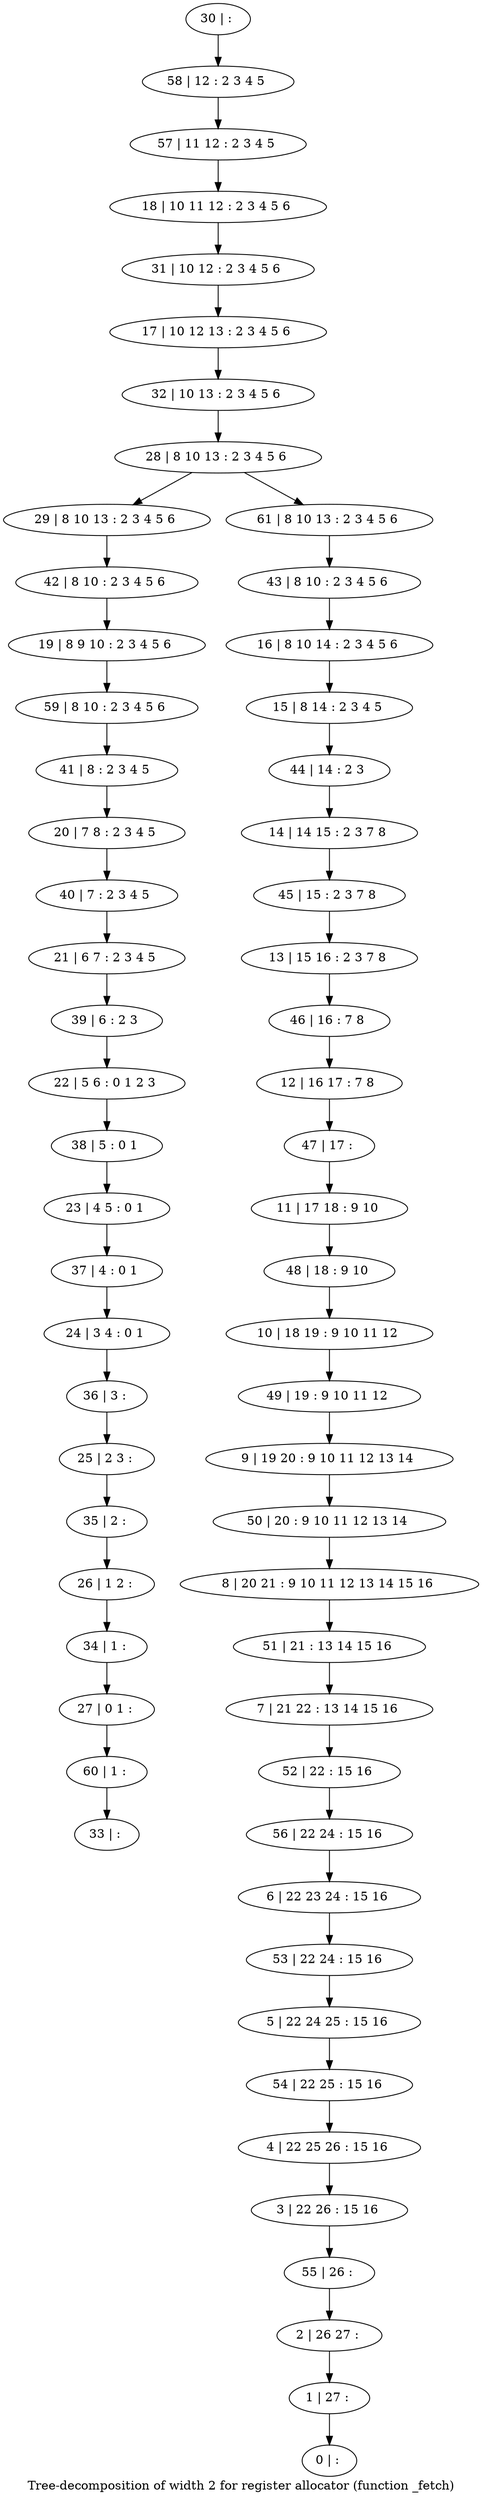 digraph G {
graph [label="Tree-decomposition of width 2 for register allocator (function _fetch)"]
0[label="0 | : "];
1[label="1 | 27 : "];
2[label="2 | 26 27 : "];
3[label="3 | 22 26 : 15 16 "];
4[label="4 | 22 25 26 : 15 16 "];
5[label="5 | 22 24 25 : 15 16 "];
6[label="6 | 22 23 24 : 15 16 "];
7[label="7 | 21 22 : 13 14 15 16 "];
8[label="8 | 20 21 : 9 10 11 12 13 14 15 16 "];
9[label="9 | 19 20 : 9 10 11 12 13 14 "];
10[label="10 | 18 19 : 9 10 11 12 "];
11[label="11 | 17 18 : 9 10 "];
12[label="12 | 16 17 : 7 8 "];
13[label="13 | 15 16 : 2 3 7 8 "];
14[label="14 | 14 15 : 2 3 7 8 "];
15[label="15 | 8 14 : 2 3 4 5 "];
16[label="16 | 8 10 14 : 2 3 4 5 6 "];
17[label="17 | 10 12 13 : 2 3 4 5 6 "];
18[label="18 | 10 11 12 : 2 3 4 5 6 "];
19[label="19 | 8 9 10 : 2 3 4 5 6 "];
20[label="20 | 7 8 : 2 3 4 5 "];
21[label="21 | 6 7 : 2 3 4 5 "];
22[label="22 | 5 6 : 0 1 2 3 "];
23[label="23 | 4 5 : 0 1 "];
24[label="24 | 3 4 : 0 1 "];
25[label="25 | 2 3 : "];
26[label="26 | 1 2 : "];
27[label="27 | 0 1 : "];
28[label="28 | 8 10 13 : 2 3 4 5 6 "];
29[label="29 | 8 10 13 : 2 3 4 5 6 "];
30[label="30 | : "];
31[label="31 | 10 12 : 2 3 4 5 6 "];
32[label="32 | 10 13 : 2 3 4 5 6 "];
33[label="33 | : "];
34[label="34 | 1 : "];
35[label="35 | 2 : "];
36[label="36 | 3 : "];
37[label="37 | 4 : 0 1 "];
38[label="38 | 5 : 0 1 "];
39[label="39 | 6 : 2 3 "];
40[label="40 | 7 : 2 3 4 5 "];
41[label="41 | 8 : 2 3 4 5 "];
42[label="42 | 8 10 : 2 3 4 5 6 "];
43[label="43 | 8 10 : 2 3 4 5 6 "];
44[label="44 | 14 : 2 3 "];
45[label="45 | 15 : 2 3 7 8 "];
46[label="46 | 16 : 7 8 "];
47[label="47 | 17 : "];
48[label="48 | 18 : 9 10 "];
49[label="49 | 19 : 9 10 11 12 "];
50[label="50 | 20 : 9 10 11 12 13 14 "];
51[label="51 | 21 : 13 14 15 16 "];
52[label="52 | 22 : 15 16 "];
53[label="53 | 22 24 : 15 16 "];
54[label="54 | 22 25 : 15 16 "];
55[label="55 | 26 : "];
56[label="56 | 22 24 : 15 16 "];
57[label="57 | 11 12 : 2 3 4 5 "];
58[label="58 | 12 : 2 3 4 5 "];
59[label="59 | 8 10 : 2 3 4 5 6 "];
60[label="60 | 1 : "];
61[label="61 | 8 10 13 : 2 3 4 5 6 "];
34->27 ;
26->34 ;
35->26 ;
25->35 ;
36->25 ;
24->36 ;
37->24 ;
23->37 ;
38->23 ;
22->38 ;
39->22 ;
21->39 ;
40->21 ;
20->40 ;
41->20 ;
42->19 ;
29->42 ;
59->41 ;
19->59 ;
60->33 ;
27->60 ;
30->58 ;
58->57 ;
57->18 ;
18->31 ;
31->17 ;
17->32 ;
32->28 ;
43->16 ;
16->15 ;
15->44 ;
44->14 ;
14->45 ;
45->13 ;
13->46 ;
46->12 ;
12->47 ;
47->11 ;
11->48 ;
48->10 ;
10->49 ;
49->9 ;
9->50 ;
50->8 ;
8->51 ;
51->7 ;
7->52 ;
52->56 ;
56->6 ;
6->53 ;
53->5 ;
5->54 ;
54->4 ;
4->3 ;
3->55 ;
55->2 ;
2->1 ;
1->0 ;
61->43 ;
28->29 ;
28->61 ;
}
